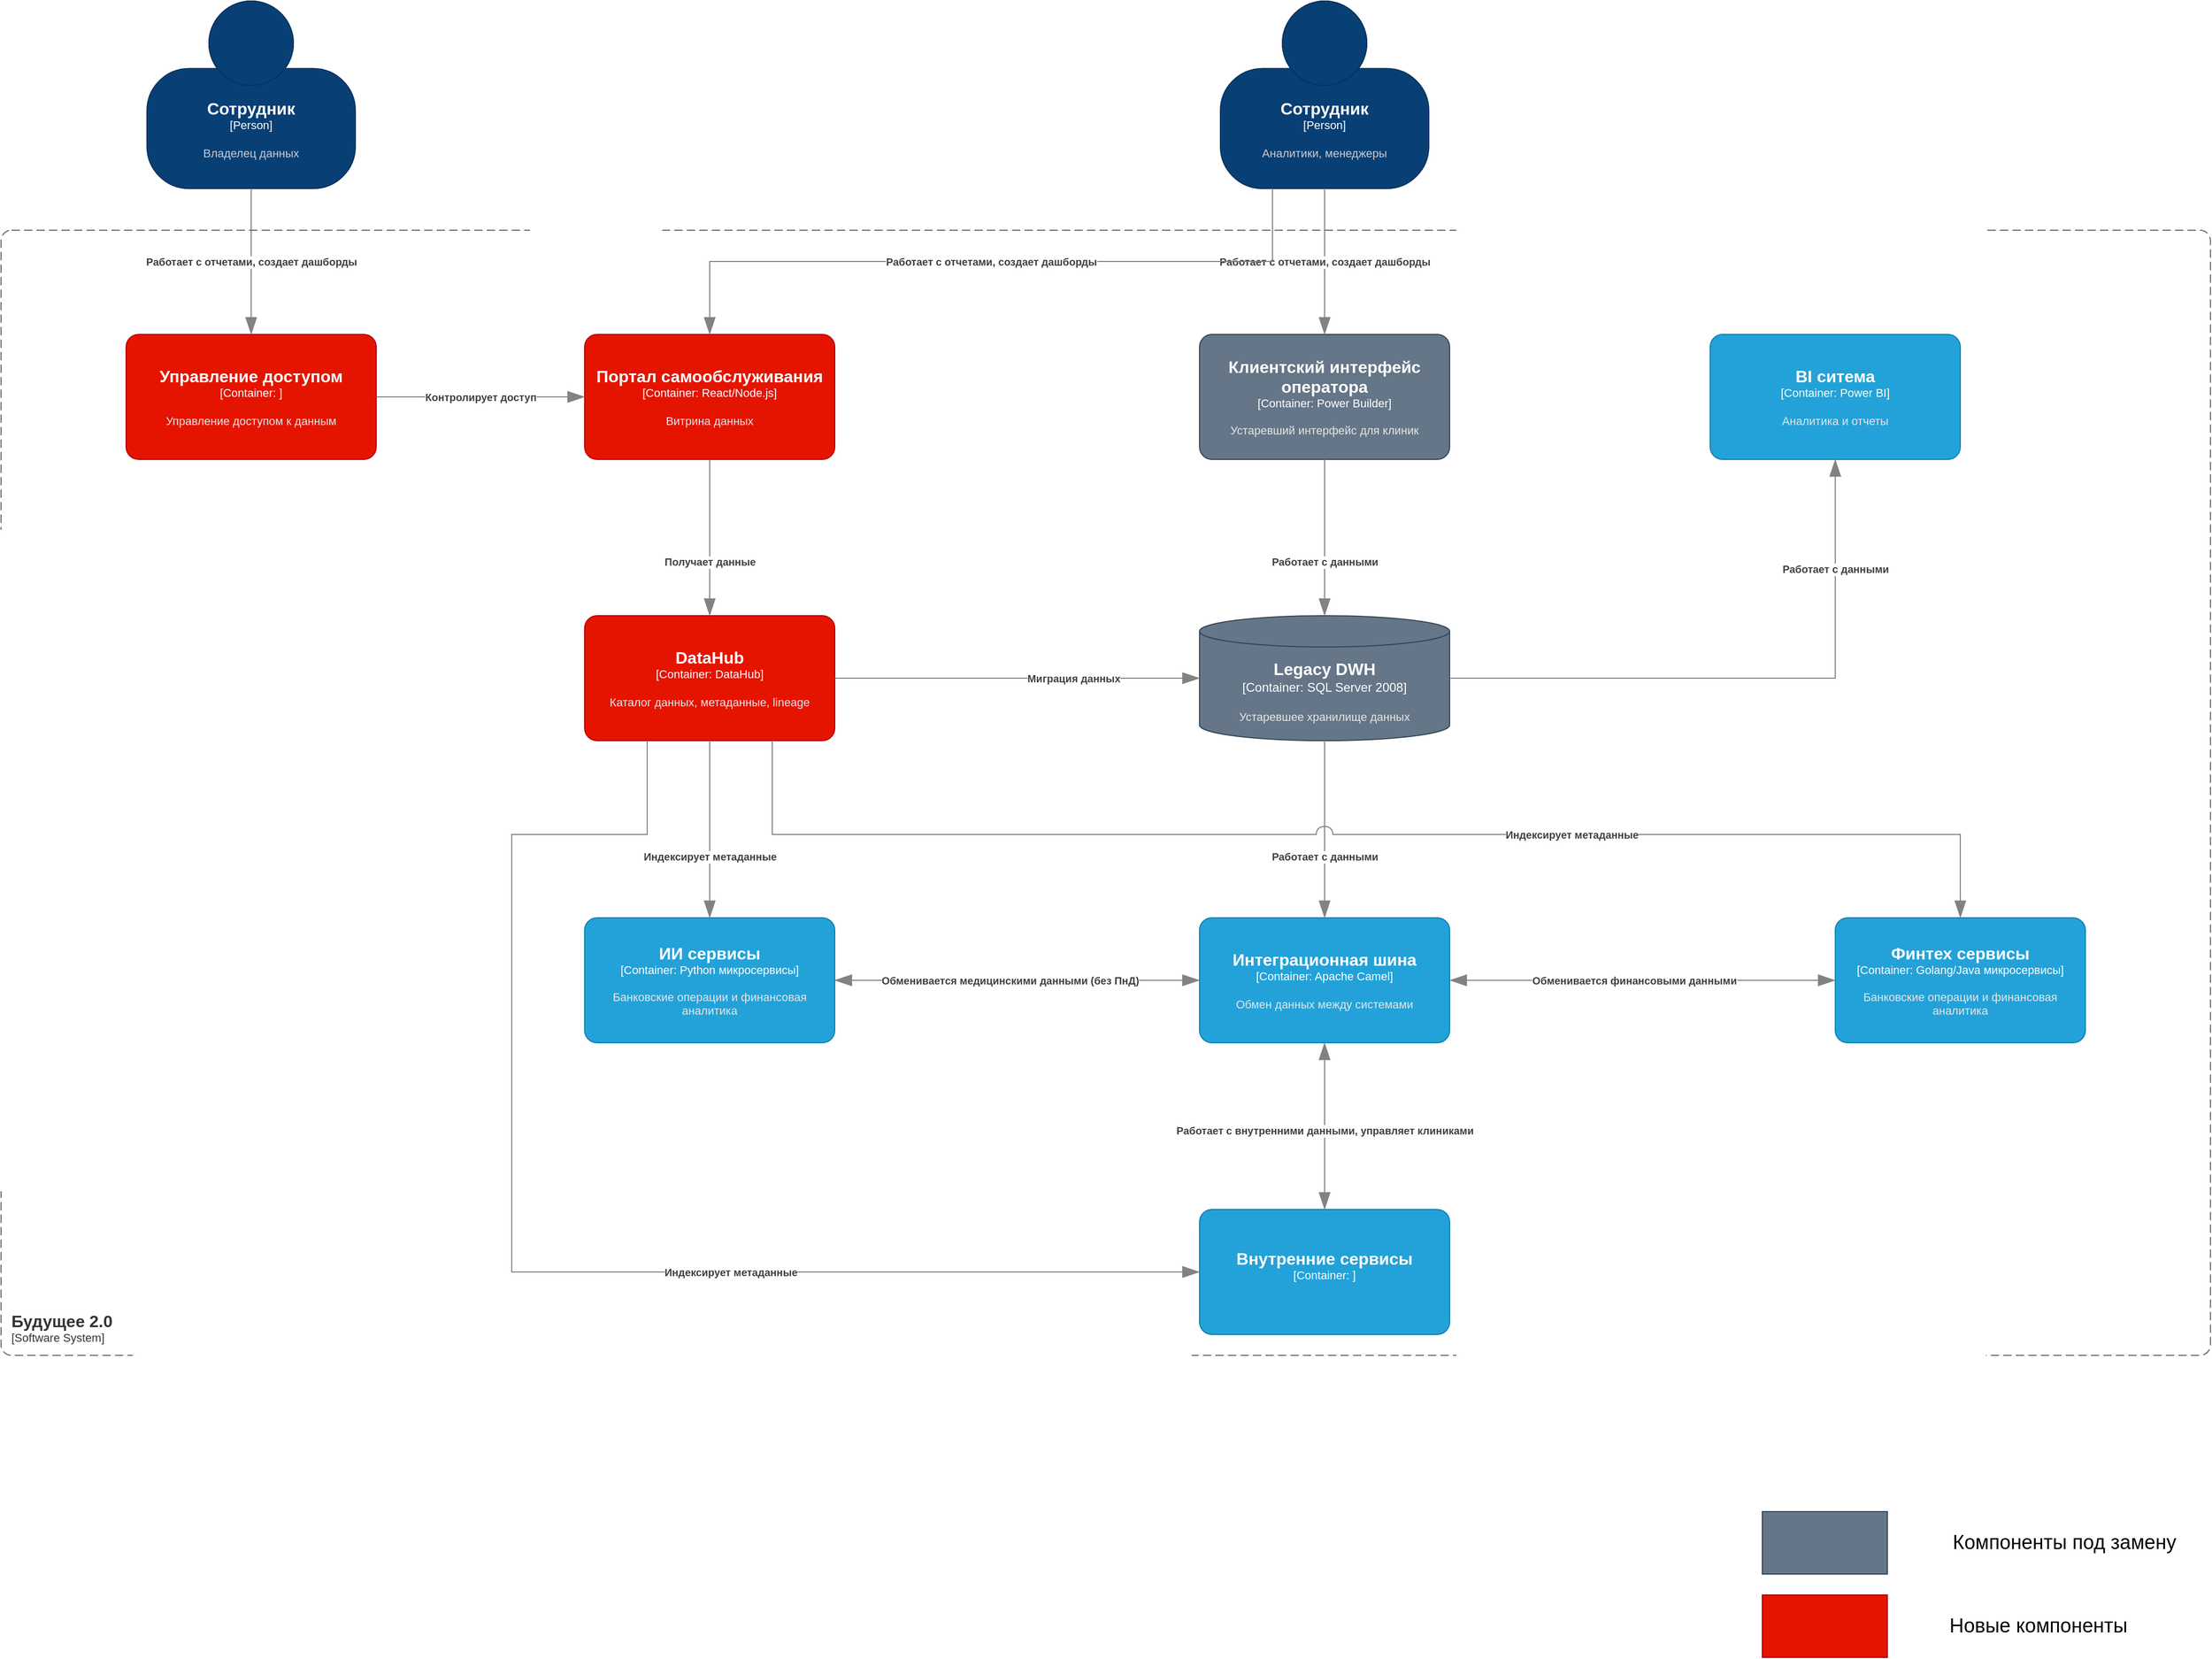 <mxfile version="27.0.5" pages="2">
  <diagram id="mhOdVG6A7lS44WpF1dVM" name="c4_containers">
    <mxGraphModel dx="2636" dy="745" grid="1" gridSize="10" guides="1" tooltips="1" connect="1" arrows="1" fold="1" page="0" pageScale="1" pageWidth="850" pageHeight="1100" math="0" shadow="0">
      <root>
        <mxCell id="0" />
        <mxCell id="1" parent="0" />
        <object placeholders="1" c4Name="Сотрудник" c4Type="Person" c4Description="Аналитики, менеджеры" label="&lt;font style=&quot;font-size: 16px&quot;&gt;&lt;b&gt;%c4Name%&lt;/b&gt;&lt;/font&gt;&lt;div&gt;[%c4Type%]&lt;/div&gt;&lt;br&gt;&lt;div&gt;&lt;font style=&quot;font-size: 11px&quot;&gt;&lt;font color=&quot;#cccccc&quot;&gt;%c4Description%&lt;/font&gt;&lt;/div&gt;" id="mX02NZOb7Dyx0ecx9fJI-1">
          <mxCell style="html=1;fontSize=11;dashed=0;whiteSpace=wrap;fillColor=#083F75;strokeColor=#06315C;fontColor=#ffffff;shape=mxgraph.c4.person2;align=center;metaEdit=1;points=[[0.5,0,0],[1,0.5,0],[1,0.75,0],[0.75,1,0],[0.5,1,0],[0.25,1,0],[0,0.75,0],[0,0.5,0]];resizable=0;" parent="1" vertex="1">
            <mxGeometry x="210" y="40" width="200" height="180" as="geometry" />
          </mxCell>
        </object>
        <object placeholders="1" c4Name="Legacy DWH" c4Type="Container" c4Technology="SQL Server 2008" c4Description="Устаревшее хранилище данных" label="&lt;font style=&quot;font-size: 16px&quot;&gt;&lt;b&gt;%c4Name%&lt;/b&gt;&lt;/font&gt;&lt;div&gt;[%c4Type%:&amp;nbsp;%c4Technology%]&lt;/div&gt;&lt;br&gt;&lt;div&gt;&lt;font style=&quot;font-size: 11px&quot;&gt;&lt;font color=&quot;#E6E6E6&quot;&gt;%c4Description%&lt;/font&gt;&lt;/div&gt;" id="mX02NZOb7Dyx0ecx9fJI-3">
          <mxCell style="shape=cylinder3;size=15;whiteSpace=wrap;html=1;boundedLbl=1;rounded=0;labelBackgroundColor=none;fillColor=#647687;fontSize=12;fontColor=#ffffff;align=center;strokeColor=#314354;metaEdit=1;points=[[0.5,0,0],[1,0.25,0],[1,0.5,0],[1,0.75,0],[0.5,1,0],[0,0.75,0],[0,0.5,0],[0,0.25,0]];resizable=0;" parent="1" vertex="1">
            <mxGeometry x="190" y="630" width="240" height="120" as="geometry" />
          </mxCell>
        </object>
        <object placeholders="1" c4Name="BI ситема" c4Type="Container" c4Technology="Power BI" c4Description="Аналитика и отчеты" label="&lt;font style=&quot;font-size: 16px&quot;&gt;&lt;b&gt;%c4Name%&lt;/b&gt;&lt;/font&gt;&lt;div&gt;[%c4Type%: %c4Technology%]&lt;/div&gt;&lt;br&gt;&lt;div&gt;&lt;font style=&quot;font-size: 11px&quot;&gt;&lt;font color=&quot;#E6E6E6&quot;&gt;%c4Description%&lt;/font&gt;&lt;/div&gt;" id="mX02NZOb7Dyx0ecx9fJI-4">
          <mxCell style="rounded=1;whiteSpace=wrap;html=1;fontSize=11;labelBackgroundColor=none;fillColor=#23A2D9;fontColor=#ffffff;align=center;arcSize=10;strokeColor=#0E7DAD;metaEdit=1;resizable=0;points=[[0.25,0,0],[0.5,0,0],[0.75,0,0],[1,0.25,0],[1,0.5,0],[1,0.75,0],[0.75,1,0],[0.5,1,0],[0.25,1,0],[0,0.75,0],[0,0.5,0],[0,0.25,0]];" parent="1" vertex="1">
            <mxGeometry x="680" y="360" width="240" height="120" as="geometry" />
          </mxCell>
        </object>
        <object placeholders="1" c4Name="Клиентский интерфейс оператора" c4Type="Container" c4Technology="Power Builder" c4Description="Устаревший интерфейс для клиник" label="&lt;font style=&quot;font-size: 16px&quot;&gt;&lt;b&gt;%c4Name%&lt;/b&gt;&lt;/font&gt;&lt;div&gt;[%c4Type%: %c4Technology%]&lt;/div&gt;&lt;br&gt;&lt;div&gt;&lt;font style=&quot;font-size: 11px&quot;&gt;&lt;font color=&quot;#E6E6E6&quot;&gt;%c4Description%&lt;/font&gt;&lt;/div&gt;" id="mX02NZOb7Dyx0ecx9fJI-8">
          <mxCell style="rounded=1;whiteSpace=wrap;html=1;fontSize=11;labelBackgroundColor=none;fillColor=#647687;fontColor=#ffffff;align=center;arcSize=10;strokeColor=#314354;metaEdit=1;resizable=0;points=[[0.25,0,0],[0.5,0,0],[0.75,0,0],[1,0.25,0],[1,0.5,0],[1,0.75,0],[0.75,1,0],[0.5,1,0],[0.25,1,0],[0,0.75,0],[0,0.5,0],[0,0.25,0]];" parent="1" vertex="1">
            <mxGeometry x="190" y="360" width="240" height="120" as="geometry" />
          </mxCell>
        </object>
        <mxCell id="mX02NZOb7Dyx0ecx9fJI-24" value="" style="rounded=0;whiteSpace=wrap;html=1;fillColor=#647687;fontColor=#ffffff;strokeColor=#314354;" parent="1" vertex="1">
          <mxGeometry x="730" y="1490" width="120" height="60" as="geometry" />
        </mxCell>
        <mxCell id="mX02NZOb7Dyx0ecx9fJI-25" value="" style="rounded=0;whiteSpace=wrap;html=1;fillColor=#e51400;fontColor=#ffffff;strokeColor=#B20000;" parent="1" vertex="1">
          <mxGeometry x="730" y="1570" width="120" height="60" as="geometry" />
        </mxCell>
        <mxCell id="mX02NZOb7Dyx0ecx9fJI-26" value="Новые компоненты" style="text;html=1;align=center;verticalAlign=middle;whiteSpace=wrap;rounded=0;fontSize=19;" parent="1" vertex="1">
          <mxGeometry x="900" y="1585" width="190" height="30" as="geometry" />
        </mxCell>
        <mxCell id="mX02NZOb7Dyx0ecx9fJI-27" value="Компоненты под замену" style="text;html=1;align=center;verticalAlign=middle;whiteSpace=wrap;rounded=0;fontSize=19;" parent="1" vertex="1">
          <mxGeometry x="900" y="1505" width="240" height="30" as="geometry" />
        </mxCell>
        <object placeholders="1" c4Type="Relationship" c4Description="Работает с отчетами, создает дашборды" label="&lt;div style=&quot;text-align: left&quot;&gt;&lt;div style=&quot;text-align: center&quot;&gt;&lt;b&gt;%c4Description%&lt;/b&gt;&lt;/div&gt;" id="mX02NZOb7Dyx0ecx9fJI-29">
          <mxCell style="endArrow=blockThin;html=1;fontSize=10;fontColor=#404040;strokeWidth=1;endFill=1;strokeColor=#828282;elbow=vertical;metaEdit=1;endSize=14;startSize=14;jumpStyle=arc;jumpSize=16;rounded=0;edgeStyle=orthogonalEdgeStyle;exitX=0.5;exitY=1;exitDx=0;exitDy=0;exitPerimeter=0;entryX=0.5;entryY=0;entryDx=0;entryDy=0;entryPerimeter=0;" parent="1" source="mX02NZOb7Dyx0ecx9fJI-1" target="mX02NZOb7Dyx0ecx9fJI-8" edge="1">
            <mxGeometry width="240" relative="1" as="geometry">
              <mxPoint x="340" y="230" as="sourcePoint" />
              <mxPoint x="340" y="400" as="targetPoint" />
            </mxGeometry>
          </mxCell>
        </object>
        <object placeholders="1" c4Type="Relationship" c4Description="Работает с данными" label="&lt;div style=&quot;text-align: left&quot;&gt;&lt;div style=&quot;text-align: center&quot;&gt;&lt;b&gt;%c4Description%&lt;/b&gt;&lt;/div&gt;" id="mX02NZOb7Dyx0ecx9fJI-32">
          <mxCell style="endArrow=blockThin;html=1;fontSize=10;fontColor=#404040;strokeWidth=1;endFill=1;strokeColor=#828282;elbow=vertical;metaEdit=1;endSize=14;startSize=14;jumpStyle=arc;jumpSize=16;rounded=0;edgeStyle=orthogonalEdgeStyle;exitX=0.5;exitY=1;exitDx=0;exitDy=0;exitPerimeter=0;" parent="1" source="mX02NZOb7Dyx0ecx9fJI-8" target="mX02NZOb7Dyx0ecx9fJI-3" edge="1">
            <mxGeometry x="0.308" width="240" relative="1" as="geometry">
              <mxPoint x="330" y="470" as="sourcePoint" />
              <mxPoint x="330" y="630" as="targetPoint" />
              <mxPoint as="offset" />
            </mxGeometry>
          </mxCell>
        </object>
        <object placeholders="1" c4Type="Relationship" c4Description="Работает с данными" label="&lt;div style=&quot;text-align: left&quot;&gt;&lt;div style=&quot;text-align: center&quot;&gt;&lt;b&gt;%c4Description%&lt;/b&gt;&lt;/div&gt;" id="mX02NZOb7Dyx0ecx9fJI-33">
          <mxCell style="endArrow=blockThin;html=1;fontSize=10;fontColor=#404040;strokeWidth=1;endFill=1;strokeColor=#828282;elbow=vertical;metaEdit=1;endSize=14;startSize=14;jumpStyle=arc;jumpSize=16;rounded=0;edgeStyle=orthogonalEdgeStyle;exitX=1;exitY=0.5;exitDx=0;exitDy=0;exitPerimeter=0;entryX=0.5;entryY=1;entryDx=0;entryDy=0;entryPerimeter=0;" parent="1" source="mX02NZOb7Dyx0ecx9fJI-3" target="mX02NZOb7Dyx0ecx9fJI-4" edge="1">
            <mxGeometry x="0.639" width="240" relative="1" as="geometry">
              <mxPoint x="340" y="480" as="sourcePoint" />
              <mxPoint x="340" y="640" as="targetPoint" />
              <mxPoint as="offset" />
              <Array as="points">
                <mxPoint x="800" y="690" />
              </Array>
            </mxGeometry>
          </mxCell>
        </object>
        <object placeholders="1" c4Name="Интеграционная шина" c4Type="Container" c4Technology="Apache Camel" c4Description="Обмен данных между системами" label="&lt;font style=&quot;font-size: 16px&quot;&gt;&lt;b&gt;%c4Name%&lt;/b&gt;&lt;/font&gt;&lt;div&gt;[%c4Type%: %c4Technology%]&lt;/div&gt;&lt;br&gt;&lt;div&gt;&lt;font style=&quot;font-size: 11px&quot;&gt;&lt;font color=&quot;#E6E6E6&quot;&gt;%c4Description%&lt;/font&gt;&lt;/div&gt;" id="qhs4ksfMkTmMQOtD_RVN-1">
          <mxCell style="rounded=1;whiteSpace=wrap;html=1;fontSize=11;labelBackgroundColor=none;fillColor=#23A2D9;fontColor=#ffffff;align=center;arcSize=10;strokeColor=#0E7DAD;metaEdit=1;resizable=0;points=[[0.25,0,0],[0.5,0,0],[0.75,0,0],[1,0.25,0],[1,0.5,0],[1,0.75,0],[0.75,1,0],[0.5,1,0],[0.25,1,0],[0,0.75,0],[0,0.5,0],[0,0.25,0]];" parent="1" vertex="1">
            <mxGeometry x="190" y="920" width="240" height="120" as="geometry" />
          </mxCell>
        </object>
        <object placeholders="1" c4Name="Финтех сервисы" c4Type="Container" c4Technology="Golang/Java микросервисы" c4Description="Банковские операции и финансовая аналитика" label="&lt;font style=&quot;font-size: 16px&quot;&gt;&lt;b&gt;%c4Name%&lt;/b&gt;&lt;/font&gt;&lt;div&gt;[%c4Type%: %c4Technology%]&lt;/div&gt;&lt;br&gt;&lt;div&gt;&lt;font style=&quot;font-size: 11px&quot;&gt;&lt;font color=&quot;#E6E6E6&quot;&gt;%c4Description%&lt;/font&gt;&lt;/div&gt;" id="wEr30rJKCygu7dJ5_jH0-1">
          <mxCell style="rounded=1;whiteSpace=wrap;html=1;fontSize=11;labelBackgroundColor=none;fillColor=#23A2D9;fontColor=#ffffff;align=center;arcSize=10;strokeColor=#0E7DAD;metaEdit=1;resizable=0;points=[[0.25,0,0],[0.5,0,0],[0.75,0,0],[1,0.25,0],[1,0.5,0],[1,0.75,0],[0.75,1,0],[0.5,1,0],[0.25,1,0],[0,0.75,0],[0,0.5,0],[0,0.25,0]];" parent="1" vertex="1">
            <mxGeometry x="800" y="920" width="240" height="120" as="geometry" />
          </mxCell>
        </object>
        <object placeholders="1" c4Name="ИИ сервисы" c4Type="Container" c4Technology="Python микросервисы" c4Description="Банковские операции и финансовая аналитика" label="&lt;font style=&quot;font-size: 16px&quot;&gt;&lt;b&gt;%c4Name%&lt;/b&gt;&lt;/font&gt;&lt;div&gt;[%c4Type%: %c4Technology%]&lt;/div&gt;&lt;br&gt;&lt;div&gt;&lt;font style=&quot;font-size: 11px&quot;&gt;&lt;font color=&quot;#E6E6E6&quot;&gt;%c4Description%&lt;/font&gt;&lt;/div&gt;" id="wEr30rJKCygu7dJ5_jH0-2">
          <mxCell style="rounded=1;whiteSpace=wrap;html=1;fontSize=11;labelBackgroundColor=none;fillColor=#23A2D9;fontColor=#ffffff;align=center;arcSize=10;strokeColor=#0E7DAD;metaEdit=1;resizable=0;points=[[0.25,0,0],[0.5,0,0],[0.75,0,0],[1,0.25,0],[1,0.5,0],[1,0.75,0],[0.75,1,0],[0.5,1,0],[0.25,1,0],[0,0.75,0],[0,0.5,0],[0,0.25,0]];" parent="1" vertex="1">
            <mxGeometry x="-400" y="920" width="240" height="120" as="geometry" />
          </mxCell>
        </object>
        <object placeholders="1" c4Type="Relationship" c4Description="Обменивается медицинскими данными (без ПнД)" label="&lt;div style=&quot;text-align: left&quot;&gt;&lt;div style=&quot;text-align: center&quot;&gt;&lt;b&gt;%c4Description%&lt;/b&gt;&lt;/div&gt;" id="6tbDayM2473l4Fuq-7SB-1">
          <mxCell style="endArrow=blockThin;html=1;fontSize=10;fontColor=#404040;strokeWidth=1;endFill=1;strokeColor=#828282;elbow=vertical;metaEdit=1;endSize=14;startSize=14;jumpStyle=arc;jumpSize=16;rounded=0;edgeStyle=orthogonalEdgeStyle;exitX=0;exitY=0.5;exitDx=0;exitDy=0;exitPerimeter=0;entryX=1;entryY=0.5;entryDx=0;entryDy=0;entryPerimeter=0;startArrow=blockThin;startFill=1;" parent="1" source="qhs4ksfMkTmMQOtD_RVN-1" target="wEr30rJKCygu7dJ5_jH0-2" edge="1">
            <mxGeometry x="0.043" width="240" relative="1" as="geometry">
              <mxPoint x="200" y="700" as="sourcePoint" />
              <mxPoint x="-150" y="490" as="targetPoint" />
              <mxPoint as="offset" />
            </mxGeometry>
          </mxCell>
        </object>
        <object placeholders="1" c4Type="Relationship" c4Description="Обменивается финансовыми данными" label="&lt;div style=&quot;text-align: left&quot;&gt;&lt;div style=&quot;text-align: center&quot;&gt;&lt;b&gt;%c4Description%&lt;/b&gt;&lt;/div&gt;" id="6tbDayM2473l4Fuq-7SB-2">
          <mxCell style="endArrow=blockThin;html=1;fontSize=10;fontColor=#404040;strokeWidth=1;endFill=1;strokeColor=#828282;elbow=vertical;metaEdit=1;endSize=14;startSize=14;jumpStyle=arc;jumpSize=16;rounded=0;edgeStyle=orthogonalEdgeStyle;exitX=0;exitY=0.5;exitDx=0;exitDy=0;exitPerimeter=0;entryX=1;entryY=0.5;entryDx=0;entryDy=0;entryPerimeter=0;startArrow=blockThin;startFill=1;" parent="1" source="wEr30rJKCygu7dJ5_jH0-1" target="qhs4ksfMkTmMQOtD_RVN-1" edge="1">
            <mxGeometry x="0.043" width="240" relative="1" as="geometry">
              <mxPoint x="730" y="900" as="sourcePoint" />
              <mxPoint x="500" y="900" as="targetPoint" />
              <mxPoint as="offset" />
            </mxGeometry>
          </mxCell>
        </object>
        <object placeholders="1" c4Name="Внутренние сервисы" c4Type="Container" c4Technology="" c4Description="" label="&lt;font style=&quot;font-size: 16px&quot;&gt;&lt;b&gt;%c4Name%&lt;/b&gt;&lt;/font&gt;&lt;div&gt;[%c4Type%: %c4Technology%]&lt;/div&gt;&lt;br&gt;&lt;div&gt;&lt;font style=&quot;font-size: 11px&quot;&gt;&lt;font color=&quot;#E6E6E6&quot;&gt;%c4Description%&lt;/font&gt;&lt;/div&gt;" id="6tbDayM2473l4Fuq-7SB-3">
          <mxCell style="rounded=1;whiteSpace=wrap;html=1;fontSize=11;labelBackgroundColor=none;fillColor=#23A2D9;fontColor=#ffffff;align=center;arcSize=10;strokeColor=#0E7DAD;metaEdit=1;resizable=0;points=[[0.25,0,0],[0.5,0,0],[0.75,0,0],[1,0.25,0],[1,0.5,0],[1,0.75,0],[0.75,1,0],[0.5,1,0],[0.25,1,0],[0,0.75,0],[0,0.5,0],[0,0.25,0]];" parent="1" vertex="1">
            <mxGeometry x="190" y="1200" width="240" height="120" as="geometry" />
          </mxCell>
        </object>
        <object placeholders="1" c4Type="Relationship" c4Description="Работает с внутренними данными, управляет клиниками" label="&lt;div style=&quot;text-align: left&quot;&gt;&lt;div style=&quot;text-align: center&quot;&gt;&lt;b&gt;%c4Description%&lt;/b&gt;&lt;/div&gt;" id="6tbDayM2473l4Fuq-7SB-4">
          <mxCell style="endArrow=blockThin;html=1;fontSize=10;fontColor=#404040;strokeWidth=1;endFill=1;strokeColor=#828282;elbow=vertical;metaEdit=1;endSize=14;startSize=14;jumpStyle=arc;jumpSize=16;rounded=0;edgeStyle=orthogonalEdgeStyle;exitX=0.5;exitY=1;exitDx=0;exitDy=0;exitPerimeter=0;startArrow=blockThin;startFill=1;" parent="1" source="qhs4ksfMkTmMQOtD_RVN-1" target="6tbDayM2473l4Fuq-7SB-3" edge="1">
            <mxGeometry x="0.043" width="240" relative="1" as="geometry">
              <mxPoint x="200" y="990" as="sourcePoint" />
              <mxPoint x="-30" y="990" as="targetPoint" />
              <mxPoint as="offset" />
            </mxGeometry>
          </mxCell>
        </object>
        <object placeholders="1" c4Type="Relationship" c4Description="Работает с данными" label="&lt;div style=&quot;text-align: left&quot;&gt;&lt;div style=&quot;text-align: center&quot;&gt;&lt;b&gt;%c4Description%&lt;/b&gt;&lt;/div&gt;" id="6tbDayM2473l4Fuq-7SB-5">
          <mxCell style="endArrow=blockThin;html=1;fontSize=10;fontColor=#404040;strokeWidth=1;endFill=1;strokeColor=#828282;elbow=vertical;metaEdit=1;endSize=14;startSize=14;jumpStyle=arc;jumpSize=16;rounded=0;edgeStyle=orthogonalEdgeStyle;exitX=0.5;exitY=1;exitDx=0;exitDy=0;exitPerimeter=0;entryX=0.5;entryY=0;entryDx=0;entryDy=0;entryPerimeter=0;" parent="1" source="mX02NZOb7Dyx0ecx9fJI-3" target="qhs4ksfMkTmMQOtD_RVN-1" edge="1">
            <mxGeometry x="0.308" width="240" relative="1" as="geometry">
              <mxPoint x="320" y="490" as="sourcePoint" />
              <mxPoint x="320" y="640" as="targetPoint" />
              <mxPoint as="offset" />
            </mxGeometry>
          </mxCell>
        </object>
        <object placeholders="1" c4Name="DataHub" c4Type="Container" c4Technology="DataHub" c4Description="Каталог данных, метаданные, lineage" label="&lt;font style=&quot;font-size: 16px&quot;&gt;&lt;b&gt;%c4Name%&lt;/b&gt;&lt;/font&gt;&lt;div&gt;[%c4Type%: %c4Technology%]&lt;/div&gt;&lt;br&gt;&lt;div&gt;&lt;font style=&quot;font-size: 11px&quot;&gt;&lt;font color=&quot;#E6E6E6&quot;&gt;%c4Description%&lt;/font&gt;&lt;/div&gt;" id="6zHPKxGyq1hteLVjWYBK-2">
          <mxCell style="rounded=1;whiteSpace=wrap;html=1;fontSize=11;labelBackgroundColor=none;fillColor=#e51400;fontColor=#ffffff;align=center;arcSize=10;strokeColor=#B20000;metaEdit=1;resizable=0;points=[[0.25,0,0],[0.5,0,0],[0.75,0,0],[1,0.25,0],[1,0.5,0],[1,0.75,0],[0.75,1,0],[0.5,1,0],[0.25,1,0],[0,0.75,0],[0,0.5,0],[0,0.25,0]];" parent="1" vertex="1">
            <mxGeometry x="-400" y="630" width="240" height="120" as="geometry" />
          </mxCell>
        </object>
        <object placeholders="1" c4Name="Портал самообслуживания" c4Type="Container" c4Technology="React/Node.js" c4Description="Витрина данных" label="&lt;font style=&quot;font-size: 16px&quot;&gt;&lt;b&gt;%c4Name%&lt;/b&gt;&lt;/font&gt;&lt;div&gt;[%c4Type%: %c4Technology%]&lt;/div&gt;&lt;br&gt;&lt;div&gt;&lt;font style=&quot;font-size: 11px&quot;&gt;&lt;font color=&quot;#E6E6E6&quot;&gt;%c4Description%&lt;/font&gt;&lt;/div&gt;" id="6zHPKxGyq1hteLVjWYBK-3">
          <mxCell style="rounded=1;whiteSpace=wrap;html=1;fontSize=11;labelBackgroundColor=none;fillColor=#e51400;fontColor=#ffffff;align=center;arcSize=10;strokeColor=#B20000;metaEdit=1;resizable=0;points=[[0.25,0,0],[0.5,0,0],[0.75,0,0],[1,0.25,0],[1,0.5,0],[1,0.75,0],[0.75,1,0],[0.5,1,0],[0.25,1,0],[0,0.75,0],[0,0.5,0],[0,0.25,0]];" parent="1" vertex="1">
            <mxGeometry x="-400" y="360" width="240" height="120" as="geometry" />
          </mxCell>
        </object>
        <object placeholders="1" c4Type="Relationship" c4Description="Получает данные" label="&lt;div style=&quot;text-align: left&quot;&gt;&lt;div style=&quot;text-align: center&quot;&gt;&lt;b&gt;%c4Description%&lt;/b&gt;&lt;/div&gt;" id="6zHPKxGyq1hteLVjWYBK-4">
          <mxCell style="endArrow=blockThin;html=1;fontSize=10;fontColor=#404040;strokeWidth=1;endFill=1;strokeColor=#828282;elbow=vertical;metaEdit=1;endSize=14;startSize=14;jumpStyle=arc;jumpSize=16;rounded=0;edgeStyle=orthogonalEdgeStyle;exitX=0.5;exitY=1;exitDx=0;exitDy=0;exitPerimeter=0;entryX=0.5;entryY=0;entryDx=0;entryDy=0;entryPerimeter=0;" parent="1" source="6zHPKxGyq1hteLVjWYBK-3" target="6zHPKxGyq1hteLVjWYBK-2" edge="1">
            <mxGeometry x="0.308" width="240" relative="1" as="geometry">
              <mxPoint x="320" y="490" as="sourcePoint" />
              <mxPoint x="320" y="640" as="targetPoint" />
              <mxPoint as="offset" />
            </mxGeometry>
          </mxCell>
        </object>
        <object placeholders="1" c4Type="Relationship" c4Description="Работает с отчетами, создает дашборды" label="&lt;div style=&quot;text-align: left&quot;&gt;&lt;div style=&quot;text-align: center&quot;&gt;&lt;b&gt;%c4Description%&lt;/b&gt;&lt;/div&gt;" id="6zHPKxGyq1hteLVjWYBK-5">
          <mxCell style="endArrow=blockThin;html=1;fontSize=10;fontColor=#404040;strokeWidth=1;endFill=1;strokeColor=#828282;elbow=vertical;metaEdit=1;endSize=14;startSize=14;jumpStyle=arc;jumpSize=16;rounded=0;edgeStyle=orthogonalEdgeStyle;exitX=0.25;exitY=1;exitDx=0;exitDy=0;exitPerimeter=0;entryX=0.5;entryY=0;entryDx=0;entryDy=0;entryPerimeter=0;" parent="1" source="mX02NZOb7Dyx0ecx9fJI-1" target="6zHPKxGyq1hteLVjWYBK-3" edge="1">
            <mxGeometry width="240" relative="1" as="geometry">
              <mxPoint x="320" y="230" as="sourcePoint" />
              <mxPoint x="320" y="370" as="targetPoint" />
            </mxGeometry>
          </mxCell>
        </object>
        <object placeholders="1" c4Type="Relationship" c4Description="Индексирует метаданные" label="&lt;div style=&quot;text-align: left&quot;&gt;&lt;div style=&quot;text-align: center&quot;&gt;&lt;b&gt;%c4Description%&lt;/b&gt;&lt;/div&gt;" id="6zHPKxGyq1hteLVjWYBK-6">
          <mxCell style="endArrow=blockThin;html=1;fontSize=10;fontColor=#404040;strokeWidth=1;endFill=1;strokeColor=#828282;elbow=vertical;metaEdit=1;endSize=14;startSize=14;jumpStyle=arc;jumpSize=16;rounded=0;edgeStyle=orthogonalEdgeStyle;exitX=0.25;exitY=1;exitDx=0;exitDy=0;exitPerimeter=0;entryX=0;entryY=0.5;entryDx=0;entryDy=0;entryPerimeter=0;" parent="1" source="6zHPKxGyq1hteLVjWYBK-2" target="6tbDayM2473l4Fuq-7SB-3" edge="1">
            <mxGeometry x="0.308" width="240" relative="1" as="geometry">
              <mxPoint x="-270" y="490" as="sourcePoint" />
              <mxPoint x="-270" y="650" as="targetPoint" />
              <mxPoint as="offset" />
              <Array as="points">
                <mxPoint x="-340" y="840" />
                <mxPoint x="-470" y="840" />
                <mxPoint x="-470" y="1260" />
              </Array>
            </mxGeometry>
          </mxCell>
        </object>
        <object placeholders="1" c4Type="Relationship" c4Description="Индексирует метаданные" label="&lt;div style=&quot;text-align: left&quot;&gt;&lt;div style=&quot;text-align: center&quot;&gt;&lt;b&gt;%c4Description%&lt;/b&gt;&lt;/div&gt;" id="6zHPKxGyq1hteLVjWYBK-7">
          <mxCell style="endArrow=blockThin;html=1;fontSize=10;fontColor=#404040;strokeWidth=1;endFill=1;strokeColor=#828282;elbow=vertical;metaEdit=1;endSize=14;startSize=14;jumpStyle=arc;jumpSize=16;rounded=0;edgeStyle=orthogonalEdgeStyle;exitX=0.75;exitY=1;exitDx=0;exitDy=0;exitPerimeter=0;entryX=0.5;entryY=0;entryDx=0;entryDy=0;entryPerimeter=0;" parent="1" source="6zHPKxGyq1hteLVjWYBK-2" target="wEr30rJKCygu7dJ5_jH0-1" edge="1">
            <mxGeometry x="0.308" width="240" relative="1" as="geometry">
              <mxPoint x="-270" y="770" as="sourcePoint" />
              <mxPoint x="-270" y="930" as="targetPoint" />
              <mxPoint as="offset" />
              <Array as="points">
                <mxPoint x="-220" y="840" />
                <mxPoint x="920" y="840" />
              </Array>
            </mxGeometry>
          </mxCell>
        </object>
        <object placeholders="1" c4Type="Relationship" c4Description="Индексирует метаданные" label="&lt;div style=&quot;text-align: left&quot;&gt;&lt;div style=&quot;text-align: center&quot;&gt;&lt;b&gt;%c4Description%&lt;/b&gt;&lt;/div&gt;" id="6zHPKxGyq1hteLVjWYBK-8">
          <mxCell style="endArrow=blockThin;html=1;fontSize=10;fontColor=#404040;strokeWidth=1;endFill=1;strokeColor=#828282;elbow=vertical;metaEdit=1;endSize=14;startSize=14;jumpStyle=arc;jumpSize=16;rounded=0;edgeStyle=orthogonalEdgeStyle;exitX=0.5;exitY=1;exitDx=0;exitDy=0;exitPerimeter=0;" parent="1" source="6zHPKxGyq1hteLVjWYBK-2" target="wEr30rJKCygu7dJ5_jH0-2" edge="1">
            <mxGeometry x="0.308" width="240" relative="1" as="geometry">
              <mxPoint x="-210" y="770" as="sourcePoint" />
              <mxPoint x="930" y="930" as="targetPoint" />
              <mxPoint as="offset" />
            </mxGeometry>
          </mxCell>
        </object>
        <object placeholders="1" c4Type="Relationship" c4Description="Миграция данных" label="&lt;div style=&quot;text-align: left&quot;&gt;&lt;div style=&quot;text-align: center&quot;&gt;&lt;b&gt;%c4Description%&lt;/b&gt;&lt;/div&gt;" id="6zHPKxGyq1hteLVjWYBK-9">
          <mxCell style="endArrow=blockThin;html=1;fontSize=10;fontColor=#404040;strokeWidth=1;endFill=1;strokeColor=#828282;elbow=vertical;metaEdit=1;endSize=14;startSize=14;jumpStyle=arc;jumpSize=16;rounded=0;edgeStyle=orthogonalEdgeStyle;exitX=1;exitY=0.5;exitDx=0;exitDy=0;exitPerimeter=0;entryX=0;entryY=0.5;entryDx=0;entryDy=0;entryPerimeter=0;" parent="1" source="6zHPKxGyq1hteLVjWYBK-2" target="mX02NZOb7Dyx0ecx9fJI-3" edge="1">
            <mxGeometry x="0.308" width="240" relative="1" as="geometry">
              <mxPoint x="-270" y="770" as="sourcePoint" />
              <mxPoint x="-270" y="930" as="targetPoint" />
              <mxPoint as="offset" />
            </mxGeometry>
          </mxCell>
        </object>
        <object placeholders="1" c4Name="Сотрудник" c4Type="Person" c4Description="Владелец данных" label="&lt;font style=&quot;font-size: 16px&quot;&gt;&lt;b&gt;%c4Name%&lt;/b&gt;&lt;/font&gt;&lt;div&gt;[%c4Type%]&lt;/div&gt;&lt;br&gt;&lt;div&gt;&lt;font style=&quot;font-size: 11px&quot;&gt;&lt;font color=&quot;#cccccc&quot;&gt;%c4Description%&lt;/font&gt;&lt;/div&gt;" id="6zHPKxGyq1hteLVjWYBK-10">
          <mxCell style="html=1;fontSize=11;dashed=0;whiteSpace=wrap;fillColor=#083F75;strokeColor=#06315C;fontColor=#ffffff;shape=mxgraph.c4.person2;align=center;metaEdit=1;points=[[0.5,0,0],[1,0.5,0],[1,0.75,0],[0.75,1,0],[0.5,1,0],[0.25,1,0],[0,0.75,0],[0,0.5,0]];resizable=0;" parent="1" vertex="1">
            <mxGeometry x="-820" y="40" width="200" height="180" as="geometry" />
          </mxCell>
        </object>
        <object placeholders="1" c4Name="Управление доступом" c4Type="Container" c4Technology="" c4Description="Управление доступом к данным" label="&lt;font style=&quot;font-size: 16px&quot;&gt;&lt;b&gt;%c4Name%&lt;/b&gt;&lt;/font&gt;&lt;div&gt;[%c4Type%: %c4Technology%]&lt;/div&gt;&lt;br&gt;&lt;div&gt;&lt;font style=&quot;font-size: 11px&quot;&gt;&lt;font color=&quot;#E6E6E6&quot;&gt;%c4Description%&lt;/font&gt;&lt;/div&gt;" id="6zHPKxGyq1hteLVjWYBK-11">
          <mxCell style="rounded=1;whiteSpace=wrap;html=1;fontSize=11;labelBackgroundColor=none;fillColor=#e51400;fontColor=#ffffff;align=center;arcSize=10;strokeColor=#B20000;metaEdit=1;resizable=0;points=[[0.25,0,0],[0.5,0,0],[0.75,0,0],[1,0.25,0],[1,0.5,0],[1,0.75,0],[0.75,1,0],[0.5,1,0],[0.25,1,0],[0,0.75,0],[0,0.5,0],[0,0.25,0]];" parent="1" vertex="1">
            <mxGeometry x="-840" y="360" width="240" height="120" as="geometry" />
          </mxCell>
        </object>
        <object placeholders="1" c4Type="Relationship" c4Description="Работает с отчетами, создает дашборды" label="&lt;div style=&quot;text-align: left&quot;&gt;&lt;div style=&quot;text-align: center&quot;&gt;&lt;b&gt;%c4Description%&lt;/b&gt;&lt;/div&gt;" id="6zHPKxGyq1hteLVjWYBK-12">
          <mxCell style="endArrow=blockThin;html=1;fontSize=10;fontColor=#404040;strokeWidth=1;endFill=1;strokeColor=#828282;elbow=vertical;metaEdit=1;endSize=14;startSize=14;jumpStyle=arc;jumpSize=16;rounded=0;edgeStyle=orthogonalEdgeStyle;exitX=0.5;exitY=1;exitDx=0;exitDy=0;exitPerimeter=0;entryX=0.5;entryY=0;entryDx=0;entryDy=0;entryPerimeter=0;" parent="1" source="6zHPKxGyq1hteLVjWYBK-10" target="6zHPKxGyq1hteLVjWYBK-11" edge="1">
            <mxGeometry width="240" relative="1" as="geometry">
              <mxPoint x="270" y="230" as="sourcePoint" />
              <mxPoint x="-270" y="370" as="targetPoint" />
            </mxGeometry>
          </mxCell>
        </object>
        <object placeholders="1" c4Type="Relationship" c4Description="Контролирует доступ" label="&lt;div style=&quot;text-align: left&quot;&gt;&lt;div style=&quot;text-align: center&quot;&gt;&lt;b&gt;%c4Description%&lt;/b&gt;&lt;/div&gt;" id="6zHPKxGyq1hteLVjWYBK-13">
          <mxCell style="endArrow=blockThin;html=1;fontSize=10;fontColor=#404040;strokeWidth=1;endFill=1;strokeColor=#828282;elbow=vertical;metaEdit=1;endSize=14;startSize=14;jumpStyle=arc;jumpSize=16;rounded=0;edgeStyle=orthogonalEdgeStyle;entryX=0;entryY=0.5;entryDx=0;entryDy=0;entryPerimeter=0;" parent="1" source="6zHPKxGyq1hteLVjWYBK-11" target="6zHPKxGyq1hteLVjWYBK-3" edge="1">
            <mxGeometry width="240" relative="1" as="geometry">
              <mxPoint x="-710" y="230" as="sourcePoint" />
              <mxPoint x="-710" y="370" as="targetPoint" />
            </mxGeometry>
          </mxCell>
        </object>
        <object placeholders="1" c4Name="Будущее 2.0" c4Type="SystemScopeBoundary" c4Application="Software System" label="&lt;font style=&quot;font-size: 16px&quot;&gt;&lt;b&gt;&lt;div style=&quot;text-align: left&quot;&gt;%c4Name%&lt;/div&gt;&lt;/b&gt;&lt;/font&gt;&lt;div style=&quot;text-align: left&quot;&gt;[%c4Application%]&lt;/div&gt;" id="OHCQ1oPH6OGd4G6ATxBd-1">
          <mxCell style="rounded=1;fontSize=11;whiteSpace=wrap;html=1;dashed=1;arcSize=20;fillColor=none;strokeColor=#666666;fontColor=#333333;labelBackgroundColor=none;align=left;verticalAlign=bottom;labelBorderColor=none;spacingTop=0;spacing=10;dashPattern=8 4;metaEdit=1;rotatable=0;perimeter=rectanglePerimeter;noLabel=0;labelPadding=0;allowArrows=0;connectable=0;expand=0;recursiveResize=0;editable=1;pointerEvents=0;absoluteArcSize=1;points=[[0.25,0,0],[0.5,0,0],[0.75,0,0],[1,0.25,0],[1,0.5,0],[1,0.75,0],[0.75,1,0],[0.5,1,0],[0.25,1,0],[0,0.75,0],[0,0.5,0],[0,0.25,0]];" parent="1" vertex="1">
            <mxGeometry x="-960" y="260" width="2120" height="1080" as="geometry" />
          </mxCell>
        </object>
      </root>
    </mxGraphModel>
  </diagram>
  <diagram id="GqS6_DjUaJW7v7qqvjjN" name="data_flow">
    <mxGraphModel dx="2168" dy="1648" grid="1" gridSize="10" guides="1" tooltips="1" connect="1" arrows="1" fold="1" page="0" pageScale="1" pageWidth="850" pageHeight="1100" math="0" shadow="0">
      <root>
        <mxCell id="0" />
        <mxCell id="1" parent="0" />
        <mxCell id="xRQGH2m5EEWV3jbJ4HTX-1" style="edgeStyle=orthogonalEdgeStyle;rounded=0;orthogonalLoop=1;jettySize=auto;html=1;jumpStyle=arc;" parent="1" source="H5es35331LkHwYOwBslu-34" target="fj04RHg732t0Iy5T8IOg-3" edge="1">
          <mxGeometry relative="1" as="geometry" />
        </mxCell>
        <mxCell id="-171pcgCf4Tb5pz24CzH-11" value="Работает с данными о пациентах" style="edgeLabel;html=1;align=center;verticalAlign=middle;resizable=0;points=[];" parent="xRQGH2m5EEWV3jbJ4HTX-1" vertex="1" connectable="0">
          <mxGeometry x="0.082" y="1" relative="1" as="geometry">
            <mxPoint as="offset" />
          </mxGeometry>
        </mxCell>
        <mxCell id="H5es35331LkHwYOwBslu-34" value="Оператор" style="rounded=0;whiteSpace=wrap;html=1;fillColor=#b0e3e6;strokeColor=#0e8088;" parent="1" vertex="1">
          <mxGeometry x="-320" y="-560" width="200" height="80" as="geometry" />
        </mxCell>
        <mxCell id="xRQGH2m5EEWV3jbJ4HTX-4" style="edgeStyle=orthogonalEdgeStyle;rounded=0;orthogonalLoop=1;jettySize=auto;html=1;jumpStyle=arc;" parent="1" source="fj04RHg732t0Iy5T8IOg-1" target="vZrMMG2qBzih646Dc89q-2" edge="1">
          <mxGeometry relative="1" as="geometry" />
        </mxCell>
        <mxCell id="xRQGH2m5EEWV3jbJ4HTX-5" value="Запрос отчета" style="edgeLabel;html=1;align=center;verticalAlign=middle;resizable=0;points=[];" parent="xRQGH2m5EEWV3jbJ4HTX-4" vertex="1" connectable="0">
          <mxGeometry x="-0.14" y="-3" relative="1" as="geometry">
            <mxPoint as="offset" />
          </mxGeometry>
        </mxCell>
        <mxCell id="fj04RHg732t0Iy5T8IOg-1" value="Бизнес аналитик" style="rounded=0;whiteSpace=wrap;html=1;fillColor=#b1ddf0;strokeColor=#10739e;" parent="1" vertex="1">
          <mxGeometry y="-560" width="200" height="80" as="geometry" />
        </mxCell>
        <mxCell id="xRQGH2m5EEWV3jbJ4HTX-2" style="edgeStyle=orthogonalEdgeStyle;rounded=0;orthogonalLoop=1;jettySize=auto;html=1;jumpStyle=arc;" parent="1" source="fj04RHg732t0Iy5T8IOg-2" target="VggLnUKt0571o-E7j_BT-1" edge="1">
          <mxGeometry relative="1" as="geometry" />
        </mxCell>
        <mxCell id="-171pcgCf4Tb5pz24CzH-13" value="Работает с данными счетов" style="edgeLabel;html=1;align=center;verticalAlign=middle;resizable=0;points=[];" parent="xRQGH2m5EEWV3jbJ4HTX-2" vertex="1" connectable="0">
          <mxGeometry x="0.053" relative="1" as="geometry">
            <mxPoint as="offset" />
          </mxGeometry>
        </mxCell>
        <mxCell id="fj04RHg732t0Iy5T8IOg-2" value="Финансист" style="rounded=0;whiteSpace=wrap;html=1;fillColor=#d0cee2;strokeColor=#56517e;" parent="1" vertex="1">
          <mxGeometry x="320" y="-560" width="200" height="80" as="geometry" />
        </mxCell>
        <mxCell id="VggLnUKt0571o-E7j_BT-7" style="edgeStyle=orthogonalEdgeStyle;rounded=0;orthogonalLoop=1;jettySize=auto;html=1;entryX=0;entryY=0.5;entryDx=0;entryDy=0;jumpStyle=arc;" parent="1" source="-171pcgCf4Tb5pz24CzH-1" target="VggLnUKt0571o-E7j_BT-3" edge="1">
          <mxGeometry relative="1" as="geometry" />
        </mxCell>
        <mxCell id="VggLnUKt0571o-E7j_BT-8" value="Метаданные" style="edgeLabel;html=1;align=center;verticalAlign=middle;resizable=0;points=[];" parent="VggLnUKt0571o-E7j_BT-7" vertex="1" connectable="0">
          <mxGeometry x="-0.0" y="-2" relative="1" as="geometry">
            <mxPoint as="offset" />
          </mxGeometry>
        </mxCell>
        <mxCell id="-171pcgCf4Tb5pz24CzH-8" style="edgeStyle=orthogonalEdgeStyle;rounded=0;orthogonalLoop=1;jettySize=auto;html=1;" parent="1" source="fj04RHg732t0Iy5T8IOg-3" target="-171pcgCf4Tb5pz24CzH-1" edge="1">
          <mxGeometry relative="1" as="geometry" />
        </mxCell>
        <mxCell id="-171pcgCf4Tb5pz24CzH-30" style="edgeStyle=orthogonalEdgeStyle;rounded=0;orthogonalLoop=1;jettySize=auto;html=1;entryX=0;entryY=0.5;entryDx=0;entryDy=0;jumpStyle=arc;" parent="1" source="fj04RHg732t0Iy5T8IOg-3" target="-171pcgCf4Tb5pz24CzH-26" edge="1">
          <mxGeometry relative="1" as="geometry">
            <Array as="points">
              <mxPoint x="-400" y="-160" />
              <mxPoint x="-400" y="360" />
            </Array>
          </mxGeometry>
        </mxCell>
        <mxCell id="-171pcgCf4Tb5pz24CzH-33" value="Синхронизация с финансовыми сервисами" style="edgeLabel;html=1;align=center;verticalAlign=middle;resizable=0;points=[];" parent="-171pcgCf4Tb5pz24CzH-30" vertex="1" connectable="0">
          <mxGeometry x="0.616" y="-1" relative="1" as="geometry">
            <mxPoint as="offset" />
          </mxGeometry>
        </mxCell>
        <mxCell id="fj04RHg732t0Iy5T8IOg-3" value="ИИ сервисы" style="rounded=0;whiteSpace=wrap;html=1;fillColor=#b0e3e6;strokeColor=#0e8088;" parent="1" vertex="1">
          <mxGeometry x="-320" y="-200" width="200" height="80" as="geometry" />
        </mxCell>
        <mxCell id="VggLnUKt0571o-E7j_BT-4" style="edgeStyle=orthogonalEdgeStyle;rounded=0;orthogonalLoop=1;jettySize=auto;html=1;jumpStyle=arc;" parent="1" source="vZrMMG2qBzih646Dc89q-2" target="VggLnUKt0571o-E7j_BT-3" edge="1">
          <mxGeometry relative="1" as="geometry" />
        </mxCell>
        <mxCell id="VggLnUKt0571o-E7j_BT-5" value="Поиск данных" style="edgeLabel;html=1;align=center;verticalAlign=middle;resizable=0;points=[];" parent="VggLnUKt0571o-E7j_BT-4" vertex="1" connectable="0">
          <mxGeometry x="-0.198" y="1" relative="1" as="geometry">
            <mxPoint x="-1" y="-90" as="offset" />
          </mxGeometry>
        </mxCell>
        <mxCell id="vZrMMG2qBzih646Dc89q-2" value="BI система" style="rounded=0;whiteSpace=wrap;html=1;fillColor=#b1ddf0;strokeColor=#10739e;" parent="1" vertex="1">
          <mxGeometry y="-410" width="200" height="80" as="geometry" />
        </mxCell>
        <mxCell id="VggLnUKt0571o-E7j_BT-6" style="edgeStyle=orthogonalEdgeStyle;rounded=0;orthogonalLoop=1;jettySize=auto;html=1;entryX=1;entryY=0.5;entryDx=0;entryDy=0;exitX=0;exitY=0.5;exitDx=0;exitDy=0;jumpStyle=arc;" parent="1" source="-171pcgCf4Tb5pz24CzH-4" target="VggLnUKt0571o-E7j_BT-3" edge="1">
          <mxGeometry relative="1" as="geometry">
            <Array as="points">
              <mxPoint x="260" y="-40" />
              <mxPoint x="260" y="160" />
            </Array>
          </mxGeometry>
        </mxCell>
        <mxCell id="VggLnUKt0571o-E7j_BT-9" value="Метаданные" style="edgeLabel;html=1;align=center;verticalAlign=middle;resizable=0;points=[];" parent="VggLnUKt0571o-E7j_BT-6" vertex="1" connectable="0">
          <mxGeometry x="-0.0" y="-1" relative="1" as="geometry">
            <mxPoint as="offset" />
          </mxGeometry>
        </mxCell>
        <mxCell id="-171pcgCf4Tb5pz24CzH-9" style="edgeStyle=orthogonalEdgeStyle;rounded=0;orthogonalLoop=1;jettySize=auto;html=1;entryX=0.5;entryY=0;entryDx=0;entryDy=0;" parent="1" source="VggLnUKt0571o-E7j_BT-1" target="-171pcgCf4Tb5pz24CzH-4" edge="1">
          <mxGeometry relative="1" as="geometry" />
        </mxCell>
        <mxCell id="-171pcgCf4Tb5pz24CzH-31" style="edgeStyle=orthogonalEdgeStyle;rounded=0;orthogonalLoop=1;jettySize=auto;html=1;entryX=1;entryY=0.5;entryDx=0;entryDy=0;jumpStyle=arc;exitX=1;exitY=0.5;exitDx=0;exitDy=0;" parent="1" source="VggLnUKt0571o-E7j_BT-1" target="-171pcgCf4Tb5pz24CzH-26" edge="1">
          <mxGeometry relative="1" as="geometry">
            <Array as="points">
              <mxPoint x="560" y="-240" />
              <mxPoint x="560" y="360" />
            </Array>
          </mxGeometry>
        </mxCell>
        <mxCell id="-171pcgCf4Tb5pz24CzH-32" value="Синхронизация с медицинскими сервисами" style="edgeLabel;html=1;align=center;verticalAlign=middle;resizable=0;points=[];" parent="-171pcgCf4Tb5pz24CzH-31" vertex="1" connectable="0">
          <mxGeometry x="0.579" relative="1" as="geometry">
            <mxPoint as="offset" />
          </mxGeometry>
        </mxCell>
        <mxCell id="VggLnUKt0571o-E7j_BT-1" value="Финтех сервисы" style="rounded=0;whiteSpace=wrap;html=1;fillColor=#d0cee2;strokeColor=#56517e;" parent="1" vertex="1">
          <mxGeometry x="320" y="-280" width="200" height="80" as="geometry" />
        </mxCell>
        <mxCell id="VggLnUKt0571o-E7j_BT-10" style="edgeStyle=orthogonalEdgeStyle;rounded=0;orthogonalLoop=1;jettySize=auto;html=1;entryX=1;entryY=0.75;entryDx=0;entryDy=0;exitX=0;exitY=0.5;exitDx=0;exitDy=0;jumpStyle=arc;" parent="1" source="-171pcgCf4Tb5pz24CzH-6" target="VggLnUKt0571o-E7j_BT-3" edge="1">
          <mxGeometry relative="1" as="geometry">
            <Array as="points">
              <mxPoint x="600" y="-40" />
              <mxPoint x="600" y="180" />
            </Array>
          </mxGeometry>
        </mxCell>
        <mxCell id="VggLnUKt0571o-E7j_BT-11" value="Метаданные" style="edgeLabel;html=1;align=center;verticalAlign=middle;resizable=0;points=[];" parent="VggLnUKt0571o-E7j_BT-10" vertex="1" connectable="0">
          <mxGeometry x="-0.443" y="-2" relative="1" as="geometry">
            <mxPoint as="offset" />
          </mxGeometry>
        </mxCell>
        <mxCell id="-171pcgCf4Tb5pz24CzH-10" style="edgeStyle=orthogonalEdgeStyle;rounded=0;orthogonalLoop=1;jettySize=auto;html=1;entryX=0.5;entryY=0;entryDx=0;entryDy=0;jumpStyle=arc;" parent="1" source="VggLnUKt0571o-E7j_BT-2" target="-171pcgCf4Tb5pz24CzH-6" edge="1">
          <mxGeometry relative="1" as="geometry" />
        </mxCell>
        <mxCell id="-171pcgCf4Tb5pz24CzH-34" style="edgeStyle=orthogonalEdgeStyle;rounded=0;orthogonalLoop=1;jettySize=auto;html=1;jumpStyle=arc;" parent="1" source="VggLnUKt0571o-E7j_BT-2" target="fj04RHg732t0Iy5T8IOg-3" edge="1">
          <mxGeometry relative="1" as="geometry" />
        </mxCell>
        <mxCell id="-171pcgCf4Tb5pz24CzH-36" value="Запрос медицинских данных" style="edgeLabel;html=1;align=center;verticalAlign=middle;resizable=0;points=[];" parent="-171pcgCf4Tb5pz24CzH-34" vertex="1" connectable="0">
          <mxGeometry x="0.044" relative="1" as="geometry">
            <mxPoint as="offset" />
          </mxGeometry>
        </mxCell>
        <mxCell id="VggLnUKt0571o-E7j_BT-2" value="Внутренние сервисы" style="rounded=0;whiteSpace=wrap;html=1;fillColor=#fad9d5;strokeColor=#ae4132;" parent="1" vertex="1">
          <mxGeometry x="640" y="-200" width="200" height="80" as="geometry" />
        </mxCell>
        <mxCell id="VggLnUKt0571o-E7j_BT-3" value="&amp;nbsp;DataHub" style="rounded=0;whiteSpace=wrap;html=1;" parent="1" vertex="1">
          <mxGeometry y="120" width="200" height="80" as="geometry" />
        </mxCell>
        <mxCell id="xRQGH2m5EEWV3jbJ4HTX-3" style="edgeStyle=orthogonalEdgeStyle;rounded=0;orthogonalLoop=1;jettySize=auto;html=1;jumpStyle=arc;" parent="1" source="VggLnUKt0571o-E7j_BT-12" target="VggLnUKt0571o-E7j_BT-2" edge="1">
          <mxGeometry relative="1" as="geometry" />
        </mxCell>
        <mxCell id="-171pcgCf4Tb5pz24CzH-14" value="Работает с данными внутренних систем" style="edgeLabel;html=1;align=center;verticalAlign=middle;resizable=0;points=[];" parent="xRQGH2m5EEWV3jbJ4HTX-3" vertex="1" connectable="0">
          <mxGeometry x="0.044" relative="1" as="geometry">
            <mxPoint as="offset" />
          </mxGeometry>
        </mxCell>
        <mxCell id="VggLnUKt0571o-E7j_BT-12" value="&amp;nbsp;Менеджмент, HR и пр." style="rounded=0;whiteSpace=wrap;html=1;fillColor=#fad9d5;strokeColor=#ae4132;" parent="1" vertex="1">
          <mxGeometry x="640" y="-560" width="200" height="80" as="geometry" />
        </mxCell>
        <mxCell id="-171pcgCf4Tb5pz24CzH-1" value="" style="html=1;dashed=0;whiteSpace=wrap;shape=mxgraph.dfd.dataStoreID;align=left;spacingLeft=3;points=[[0,0],[0.5,0],[1,0],[0,0.5],[1,0.5],[0,1],[0.5,1],[1,1]];fillColor=#b0e3e6;strokeColor=#0e8088;" parent="1" vertex="1">
          <mxGeometry x="-320" y="-80" width="200" height="80" as="geometry" />
        </mxCell>
        <mxCell id="-171pcgCf4Tb5pz24CzH-2" value="Медицинские данные" style="text;html=1;align=center;verticalAlign=middle;whiteSpace=wrap;rounded=0;" parent="1" vertex="1">
          <mxGeometry x="-280" y="-55" width="140" height="30" as="geometry" />
        </mxCell>
        <mxCell id="-171pcgCf4Tb5pz24CzH-4" value="" style="html=1;dashed=0;whiteSpace=wrap;shape=mxgraph.dfd.dataStoreID;align=left;spacingLeft=3;points=[[0,0],[0.5,0],[1,0],[0,0.5],[1,0.5],[0,1],[0.5,1],[1,1]];fillColor=#d0cee2;strokeColor=#56517e;" parent="1" vertex="1">
          <mxGeometry x="320" y="-80" width="200" height="80" as="geometry" />
        </mxCell>
        <mxCell id="-171pcgCf4Tb5pz24CzH-5" value="Финансове данные" style="text;html=1;align=center;verticalAlign=middle;whiteSpace=wrap;rounded=0;" parent="1" vertex="1">
          <mxGeometry x="360" y="-55" width="140" height="30" as="geometry" />
        </mxCell>
        <mxCell id="-171pcgCf4Tb5pz24CzH-6" value="" style="html=1;dashed=0;whiteSpace=wrap;shape=mxgraph.dfd.dataStoreID;align=left;spacingLeft=3;points=[[0,0],[0.5,0],[1,0],[0,0.5],[1,0.5],[0,1],[0.5,1],[1,1]];fillColor=#fad9d5;strokeColor=#ae4132;" parent="1" vertex="1">
          <mxGeometry x="640" y="-80" width="200" height="80" as="geometry" />
        </mxCell>
        <mxCell id="-171pcgCf4Tb5pz24CzH-7" value="Данные внутренних сервисов (персонал, инвентаризация)" style="text;html=1;align=center;verticalAlign=middle;whiteSpace=wrap;rounded=0;" parent="1" vertex="1">
          <mxGeometry x="680" y="-55" width="140" height="30" as="geometry" />
        </mxCell>
        <mxCell id="-171pcgCf4Tb5pz24CzH-15" value="Delta Lake" style="text;html=1;align=center;verticalAlign=middle;whiteSpace=wrap;rounded=0;rotation=-90;" parent="1" vertex="1">
          <mxGeometry x="-378" y="-55" width="140" height="30" as="geometry" />
        </mxCell>
        <mxCell id="-171pcgCf4Tb5pz24CzH-16" value="Apache Iceberg" style="text;html=1;align=center;verticalAlign=middle;whiteSpace=wrap;rounded=0;rotation=-90;" parent="1" vertex="1">
          <mxGeometry x="261" y="-56" width="140" height="30" as="geometry" />
        </mxCell>
        <mxCell id="-171pcgCf4Tb5pz24CzH-17" value="SQL" style="text;html=1;align=center;verticalAlign=middle;whiteSpace=wrap;rounded=0;rotation=-90;" parent="1" vertex="1">
          <mxGeometry x="582" y="-56" width="140" height="30" as="geometry" />
        </mxCell>
        <mxCell id="-171pcgCf4Tb5pz24CzH-21" value="&lt;div style=&quot;background-color: rgb(255, 255, 255); font-family: &amp;quot;Droid Sans Mono&amp;quot;, &amp;quot;monospace&amp;quot;, monospace; font-size: 14px; line-height: 19px; white-space: pre;&quot;&gt;Медицинский домен&lt;/div&gt;" style="text;html=1;align=center;verticalAlign=middle;whiteSpace=wrap;rounded=0;fontStyle=1" parent="1" vertex="1">
          <mxGeometry x="-250" y="-630" width="60" height="30" as="geometry" />
        </mxCell>
        <mxCell id="-171pcgCf4Tb5pz24CzH-23" value="&lt;div style=&quot;color: rgb(0, 0, 0); background-color: rgb(255, 255, 255); font-family: &amp;quot;Droid Sans Mono&amp;quot;, &amp;quot;monospace&amp;quot;, monospace; font-size: 14px; line-height: 19px; white-space: pre;&quot;&gt;&lt;div&gt;&lt;span style=&quot;color: #000000;&quot;&gt;Домен аналитиков&lt;/span&gt;&lt;/div&gt;&lt;/div&gt;" style="text;html=1;align=center;verticalAlign=middle;whiteSpace=wrap;rounded=0;fontStyle=1" parent="1" vertex="1">
          <mxGeometry x="70" y="-630" width="60" height="30" as="geometry" />
        </mxCell>
        <mxCell id="-171pcgCf4Tb5pz24CzH-24" value="&lt;div style=&quot;color: rgb(0, 0, 0); background-color: rgb(255, 255, 255); font-family: &amp;quot;Droid Sans Mono&amp;quot;, &amp;quot;monospace&amp;quot;, monospace; font-size: 14px; line-height: 19px; white-space: pre;&quot;&gt;&lt;div&gt;&lt;span style=&quot;color: #000000;&quot;&gt;Финансовый домен&lt;/span&gt;&lt;/div&gt;&lt;/div&gt;" style="text;html=1;align=center;verticalAlign=middle;whiteSpace=wrap;rounded=0;fontStyle=1" parent="1" vertex="1">
          <mxGeometry x="390" y="-630" width="60" height="30" as="geometry" />
        </mxCell>
        <mxCell id="-171pcgCf4Tb5pz24CzH-25" value="&lt;div style=&quot;color: rgb(0, 0, 0); background-color: rgb(255, 255, 255); font-family: &amp;quot;Droid Sans Mono&amp;quot;, &amp;quot;monospace&amp;quot;, monospace; font-size: 14px; line-height: 19px; white-space: pre;&quot;&gt;&lt;div&gt;&lt;span style=&quot;color: #000000;&quot;&gt;Домен внутренних сервисов&lt;/span&gt;&lt;/div&gt;&lt;/div&gt;" style="text;html=1;align=center;verticalAlign=middle;whiteSpace=wrap;rounded=0;fontStyle=1" parent="1" vertex="1">
          <mxGeometry x="710" y="-630" width="60" height="30" as="geometry" />
        </mxCell>
        <mxCell id="-171pcgCf4Tb5pz24CzH-26" value="Шина данных" style="rounded=0;whiteSpace=wrap;html=1;fillColor=#bac8d3;strokeColor=#23445d;" parent="1" vertex="1">
          <mxGeometry y="320" width="200" height="80" as="geometry" />
        </mxCell>
      </root>
    </mxGraphModel>
  </diagram>
</mxfile>
